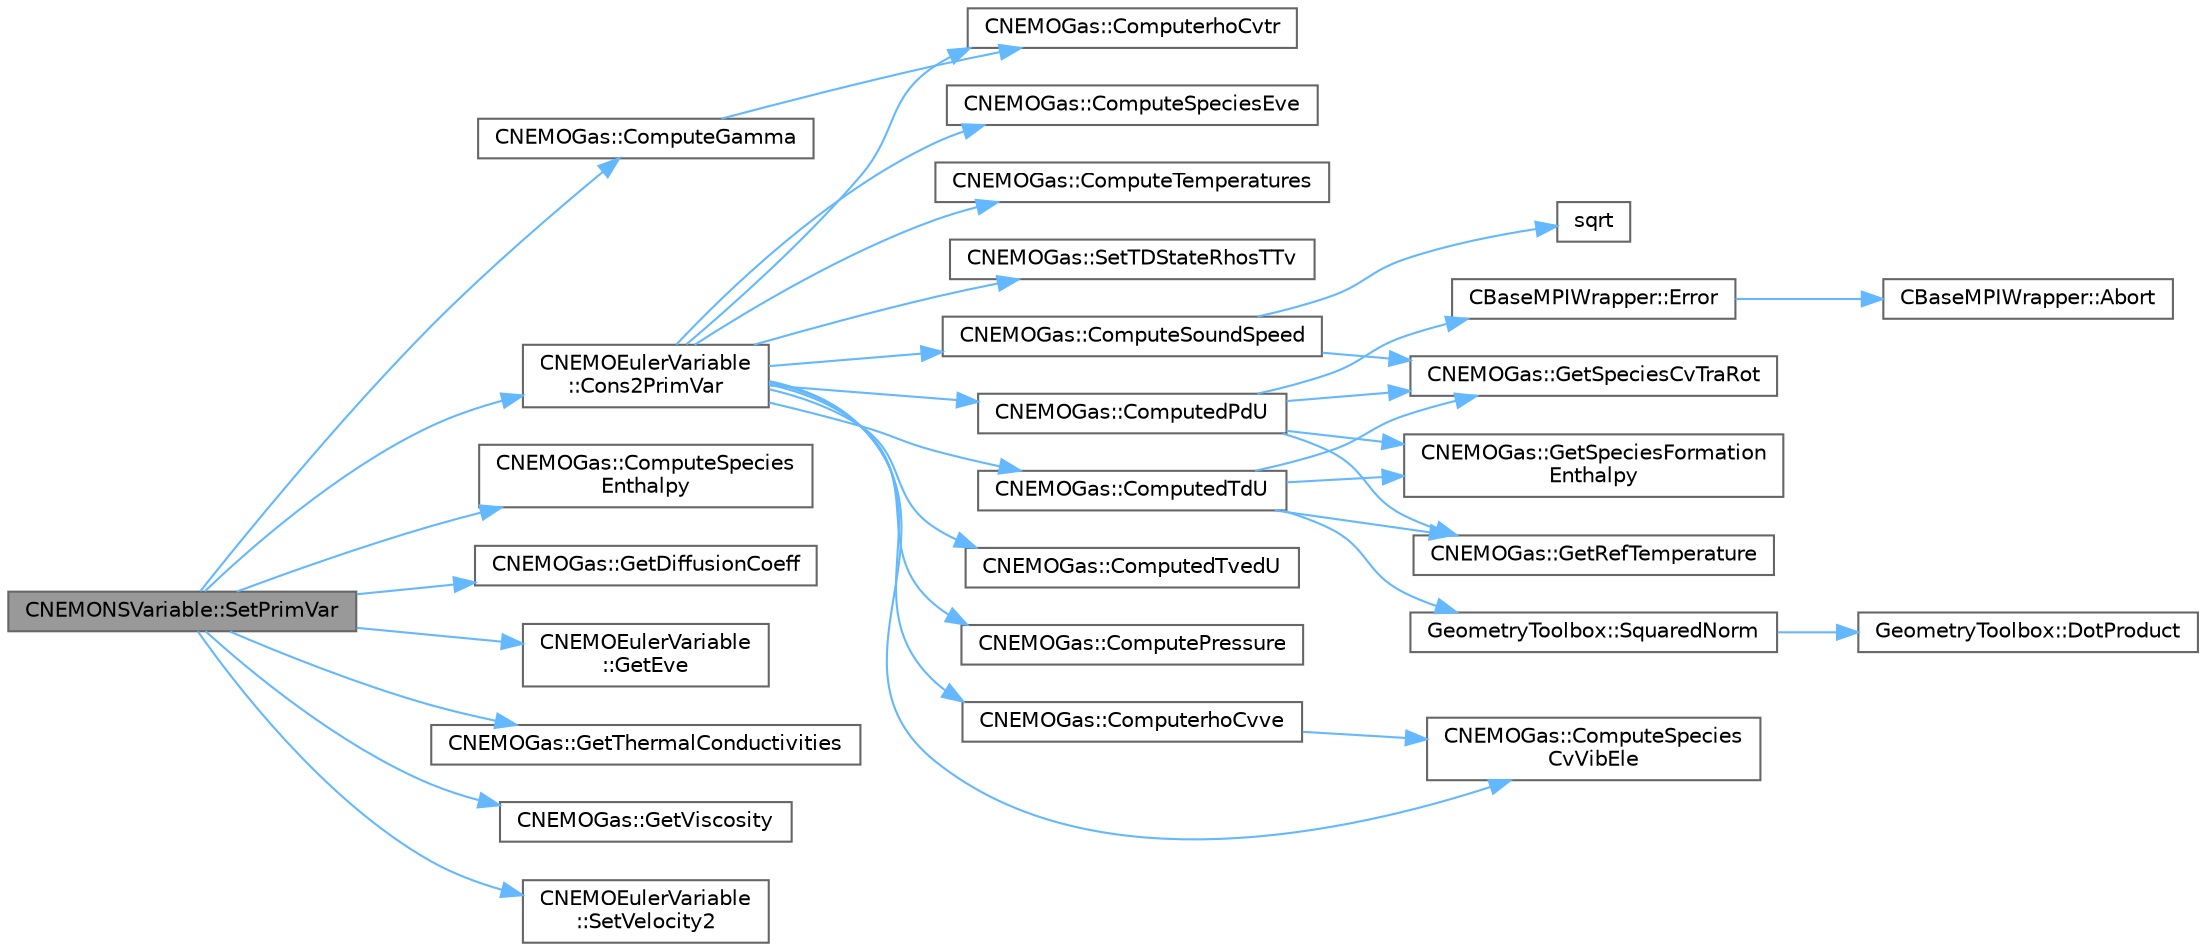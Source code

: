 digraph "CNEMONSVariable::SetPrimVar"
{
 // LATEX_PDF_SIZE
  bgcolor="transparent";
  edge [fontname=Helvetica,fontsize=10,labelfontname=Helvetica,labelfontsize=10];
  node [fontname=Helvetica,fontsize=10,shape=box,height=0.2,width=0.4];
  rankdir="LR";
  Node1 [id="Node000001",label="CNEMONSVariable::SetPrimVar",height=0.2,width=0.4,color="gray40", fillcolor="grey60", style="filled", fontcolor="black",tooltip="Set all the primitive variables for compressible flows."];
  Node1 -> Node2 [id="edge1_Node000001_Node000002",color="steelblue1",style="solid",tooltip=" "];
  Node2 [id="Node000002",label="CNEMOGas::ComputeGamma",height=0.2,width=0.4,color="grey40", fillcolor="white", style="filled",URL="$classCNEMOGas.html#a5f31f0eebb925a0a8a51198ca58fbd51",tooltip="Compute ratio of specific heats (Gamma)."];
  Node2 -> Node3 [id="edge2_Node000002_Node000003",color="steelblue1",style="solid",tooltip=" "];
  Node3 [id="Node000003",label="CNEMOGas::ComputerhoCvtr",height=0.2,width=0.4,color="grey40", fillcolor="white", style="filled",URL="$classCNEMOGas.html#a9c700828e55a8ecd33acf4ac5c0bd58b",tooltip="Compute rhoCvtr."];
  Node1 -> Node4 [id="edge3_Node000001_Node000004",color="steelblue1",style="solid",tooltip=" "];
  Node4 [id="Node000004",label="CNEMOGas::ComputeSpecies\lEnthalpy",height=0.2,width=0.4,color="grey40", fillcolor="white", style="filled",URL="$classCNEMOGas.html#a2c65399e95b0a1c136c5a3b9e5934a30",tooltip="Compute species enthalpies."];
  Node1 -> Node5 [id="edge4_Node000001_Node000005",color="steelblue1",style="solid",tooltip=" "];
  Node5 [id="Node000005",label="CNEMOEulerVariable\l::Cons2PrimVar",height=0.2,width=0.4,color="grey40", fillcolor="white", style="filled",URL="$classCNEMOEulerVariable.html#ad95dbeb3e9b5634fab7c6a768442c7b9",tooltip="Set all the primitive and secondary variables from the conserved vector."];
  Node5 -> Node6 [id="edge5_Node000005_Node000006",color="steelblue1",style="solid",tooltip=" "];
  Node6 [id="Node000006",label="CNEMOGas::ComputedPdU",height=0.2,width=0.4,color="grey40", fillcolor="white", style="filled",URL="$classCNEMOGas.html#a424da7362e12de29fcebf761cb8eabaa",tooltip="Compute derivative of pressure w.r.t. conservative variables."];
  Node6 -> Node7 [id="edge6_Node000006_Node000007",color="steelblue1",style="solid",tooltip=" "];
  Node7 [id="Node000007",label="CBaseMPIWrapper::Error",height=0.2,width=0.4,color="grey40", fillcolor="white", style="filled",URL="$classCBaseMPIWrapper.html#a04457c47629bda56704e6a8804833eeb",tooltip=" "];
  Node7 -> Node8 [id="edge7_Node000007_Node000008",color="steelblue1",style="solid",tooltip=" "];
  Node8 [id="Node000008",label="CBaseMPIWrapper::Abort",height=0.2,width=0.4,color="grey40", fillcolor="white", style="filled",URL="$classCBaseMPIWrapper.html#af7297d861dca86b45cf561b6ab642e8f",tooltip=" "];
  Node6 -> Node9 [id="edge8_Node000006_Node000009",color="steelblue1",style="solid",tooltip=" "];
  Node9 [id="Node000009",label="CNEMOGas::GetRefTemperature",height=0.2,width=0.4,color="grey40", fillcolor="white", style="filled",URL="$classCNEMOGas.html#acfac10e95aaae9915d3e237b45c59277",tooltip="Get reference temperature."];
  Node6 -> Node10 [id="edge9_Node000006_Node000010",color="steelblue1",style="solid",tooltip=" "];
  Node10 [id="Node000010",label="CNEMOGas::GetSpeciesCvTraRot",height=0.2,width=0.4,color="grey40", fillcolor="white", style="filled",URL="$classCNEMOGas.html#a64c576983c3bde14d2793a30a8337273",tooltip="Get species T-R specific heats at constant volume."];
  Node6 -> Node11 [id="edge10_Node000006_Node000011",color="steelblue1",style="solid",tooltip=" "];
  Node11 [id="Node000011",label="CNEMOGas::GetSpeciesFormation\lEnthalpy",height=0.2,width=0.4,color="grey40", fillcolor="white", style="filled",URL="$classCNEMOGas.html#ab0739644a09d35d9fb385d0d0b459f77",tooltip="Get species formation enthalpy."];
  Node5 -> Node12 [id="edge11_Node000005_Node000012",color="steelblue1",style="solid",tooltip=" "];
  Node12 [id="Node000012",label="CNEMOGas::ComputedTdU",height=0.2,width=0.4,color="grey40", fillcolor="white", style="filled",URL="$classCNEMOGas.html#a5c1412972751e64d697721e22025d7dc",tooltip="Compute derivative of temperature w.r.t. conservative variables."];
  Node12 -> Node9 [id="edge12_Node000012_Node000009",color="steelblue1",style="solid",tooltip=" "];
  Node12 -> Node10 [id="edge13_Node000012_Node000010",color="steelblue1",style="solid",tooltip=" "];
  Node12 -> Node11 [id="edge14_Node000012_Node000011",color="steelblue1",style="solid",tooltip=" "];
  Node12 -> Node13 [id="edge15_Node000012_Node000013",color="steelblue1",style="solid",tooltip=" "];
  Node13 [id="Node000013",label="GeometryToolbox::SquaredNorm",height=0.2,width=0.4,color="grey40", fillcolor="white", style="filled",URL="$group__GeometryToolbox.html#ga98c9b9314cc6352c9bba49b8cfb4b056",tooltip=" "];
  Node13 -> Node14 [id="edge16_Node000013_Node000014",color="steelblue1",style="solid",tooltip=" "];
  Node14 [id="Node000014",label="GeometryToolbox::DotProduct",height=0.2,width=0.4,color="grey40", fillcolor="white", style="filled",URL="$group__GeometryToolbox.html#ga7ec3e1e20fab73dbf0159fe38492cc89",tooltip=" "];
  Node5 -> Node15 [id="edge17_Node000005_Node000015",color="steelblue1",style="solid",tooltip=" "];
  Node15 [id="Node000015",label="CNEMOGas::ComputedTvedU",height=0.2,width=0.4,color="grey40", fillcolor="white", style="filled",URL="$classCNEMOGas.html#a4f7c7ae2ab41e0e10653c7d9dbc1e69c",tooltip="Compute derivative of vibrational temperature w.r.t. conservative variables."];
  Node5 -> Node16 [id="edge18_Node000005_Node000016",color="steelblue1",style="solid",tooltip=" "];
  Node16 [id="Node000016",label="CNEMOGas::ComputePressure",height=0.2,width=0.4,color="grey40", fillcolor="white", style="filled",URL="$classCNEMOGas.html#a1e353110dadbb4e7fda738a645c9fa7e",tooltip="Compute pressure."];
  Node5 -> Node3 [id="edge19_Node000005_Node000003",color="steelblue1",style="solid",tooltip=" "];
  Node5 -> Node17 [id="edge20_Node000005_Node000017",color="steelblue1",style="solid",tooltip=" "];
  Node17 [id="Node000017",label="CNEMOGas::ComputerhoCvve",height=0.2,width=0.4,color="grey40", fillcolor="white", style="filled",URL="$classCNEMOGas.html#af0c73197b27c05f2f516a77c2476d9d9",tooltip="Compute rhoCvve."];
  Node17 -> Node18 [id="edge21_Node000017_Node000018",color="steelblue1",style="solid",tooltip=" "];
  Node18 [id="Node000018",label="CNEMOGas::ComputeSpecies\lCvVibEle",height=0.2,width=0.4,color="grey40", fillcolor="white", style="filled",URL="$classCNEMOGas.html#af70ee558d4b4d4dc31cdebb00c576bde",tooltip="Compute species V-E specific heats at constant volume."];
  Node5 -> Node19 [id="edge22_Node000005_Node000019",color="steelblue1",style="solid",tooltip=" "];
  Node19 [id="Node000019",label="CNEMOGas::ComputeSoundSpeed",height=0.2,width=0.4,color="grey40", fillcolor="white", style="filled",URL="$classCNEMOGas.html#aa94d405d2f27134ce5e4be39a4f63239",tooltip="Compute speed of sound."];
  Node19 -> Node10 [id="edge23_Node000019_Node000010",color="steelblue1",style="solid",tooltip=" "];
  Node19 -> Node20 [id="edge24_Node000019_Node000020",color="steelblue1",style="solid",tooltip=" "];
  Node20 [id="Node000020",label="sqrt",height=0.2,width=0.4,color="grey40", fillcolor="white", style="filled",URL="$group__SIMD.html#ga54a1925ab40fb4249ea255072520de35",tooltip=" "];
  Node5 -> Node18 [id="edge25_Node000005_Node000018",color="steelblue1",style="solid",tooltip=" "];
  Node5 -> Node21 [id="edge26_Node000005_Node000021",color="steelblue1",style="solid",tooltip=" "];
  Node21 [id="Node000021",label="CNEMOGas::ComputeSpeciesEve",height=0.2,width=0.4,color="grey40", fillcolor="white", style="filled",URL="$classCNEMOGas.html#a9f94ea20b326b9da8fed8fae6cec6afa",tooltip="Compute vector of species V-E energy."];
  Node5 -> Node22 [id="edge27_Node000005_Node000022",color="steelblue1",style="solid",tooltip=" "];
  Node22 [id="Node000022",label="CNEMOGas::ComputeTemperatures",height=0.2,width=0.4,color="grey40", fillcolor="white", style="filled",URL="$classCNEMOGas.html#ae51b06972f0a112bb6622250320e5ac0",tooltip="Compute translational and vibrational temperatures vector."];
  Node5 -> Node23 [id="edge28_Node000005_Node000023",color="steelblue1",style="solid",tooltip=" "];
  Node23 [id="Node000023",label="CNEMOGas::SetTDStateRhosTTv",height=0.2,width=0.4,color="grey40", fillcolor="white", style="filled",URL="$classCNEMOGas.html#a1504562f343368d93897601cb43aea70",tooltip="Set mixture thermodynamic state."];
  Node1 -> Node24 [id="edge29_Node000001_Node000024",color="steelblue1",style="solid",tooltip=" "];
  Node24 [id="Node000024",label="CNEMOGas::GetDiffusionCoeff",height=0.2,width=0.4,color="grey40", fillcolor="white", style="filled",URL="$classCNEMOGas.html#a4ba455f4f7a682d7c968c917ee8ace06",tooltip="Get species diffusion coefficients."];
  Node1 -> Node25 [id="edge30_Node000001_Node000025",color="steelblue1",style="solid",tooltip=" "];
  Node25 [id="Node000025",label="CNEMOEulerVariable\l::GetEve",height=0.2,width=0.4,color="grey40", fillcolor="white", style="filled",URL="$classCNEMOEulerVariable.html#a52d546dfef3a6e31c59c24cbbb9f3996",tooltip="Returns the stored value of Eve at the specified node."];
  Node1 -> Node26 [id="edge31_Node000001_Node000026",color="steelblue1",style="solid",tooltip=" "];
  Node26 [id="Node000026",label="CNEMOGas::GetThermalConductivities",height=0.2,width=0.4,color="grey40", fillcolor="white", style="filled",URL="$classCNEMOGas.html#a28c8cd54f4b9fdf521b99a2c662de610",tooltip="Get T-R and V-E thermal conductivities vector."];
  Node1 -> Node27 [id="edge32_Node000001_Node000027",color="steelblue1",style="solid",tooltip=" "];
  Node27 [id="Node000027",label="CNEMOGas::GetViscosity",height=0.2,width=0.4,color="grey40", fillcolor="white", style="filled",URL="$classCNEMOGas.html#a150225fa67d72deea0a4f6f1424135a2",tooltip="Get viscosity."];
  Node1 -> Node28 [id="edge33_Node000001_Node000028",color="steelblue1",style="solid",tooltip=" "];
  Node28 [id="Node000028",label="CNEMOEulerVariable\l::SetVelocity2",height=0.2,width=0.4,color="grey40", fillcolor="white", style="filled",URL="$classCNEMOEulerVariable.html#a28dc0639ec1bd6819e51da776f12f226",tooltip="Set the norm 2 of the velocity."];
}
